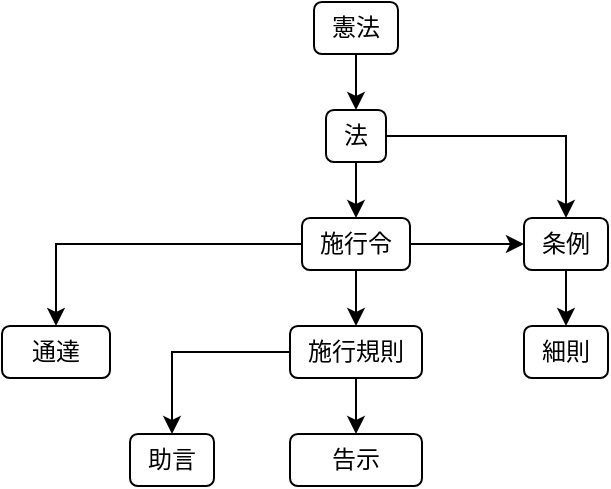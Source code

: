 <mxfile version="24.7.6">
  <diagram name="Page-1" id="knQFLreWpMhf7assTrFb">
    <mxGraphModel dx="1050" dy="522" grid="0" gridSize="10" guides="1" tooltips="1" connect="1" arrows="1" fold="1" page="0" pageScale="1" pageWidth="827" pageHeight="1169" math="0" shadow="0">
      <root>
        <mxCell id="0" />
        <mxCell id="1" parent="0" />
        <mxCell id="-KI1FM6zi9q6aWkxHTV0-3" value="" style="edgeStyle=orthogonalEdgeStyle;rounded=0;orthogonalLoop=1;jettySize=auto;html=1;" edge="1" parent="1" source="-KI1FM6zi9q6aWkxHTV0-1" target="-KI1FM6zi9q6aWkxHTV0-2">
          <mxGeometry relative="1" as="geometry" />
        </mxCell>
        <mxCell id="-KI1FM6zi9q6aWkxHTV0-1" value="憲法" style="rounded=1;whiteSpace=wrap;html=1;" vertex="1" parent="1">
          <mxGeometry x="271" y="259" width="42" height="26" as="geometry" />
        </mxCell>
        <mxCell id="-KI1FM6zi9q6aWkxHTV0-5" value="" style="edgeStyle=orthogonalEdgeStyle;rounded=0;orthogonalLoop=1;jettySize=auto;html=1;" edge="1" parent="1" source="-KI1FM6zi9q6aWkxHTV0-2" target="-KI1FM6zi9q6aWkxHTV0-4">
          <mxGeometry relative="1" as="geometry" />
        </mxCell>
        <mxCell id="-KI1FM6zi9q6aWkxHTV0-11" value="" style="edgeStyle=orthogonalEdgeStyle;rounded=0;orthogonalLoop=1;jettySize=auto;html=1;" edge="1" parent="1" source="-KI1FM6zi9q6aWkxHTV0-2" target="-KI1FM6zi9q6aWkxHTV0-10">
          <mxGeometry relative="1" as="geometry" />
        </mxCell>
        <mxCell id="-KI1FM6zi9q6aWkxHTV0-2" value="法" style="rounded=1;whiteSpace=wrap;html=1;" vertex="1" parent="1">
          <mxGeometry x="277" y="313" width="30" height="26" as="geometry" />
        </mxCell>
        <mxCell id="-KI1FM6zi9q6aWkxHTV0-7" value="" style="edgeStyle=orthogonalEdgeStyle;rounded=0;orthogonalLoop=1;jettySize=auto;html=1;" edge="1" parent="1" source="-KI1FM6zi9q6aWkxHTV0-4" target="-KI1FM6zi9q6aWkxHTV0-6">
          <mxGeometry relative="1" as="geometry" />
        </mxCell>
        <mxCell id="-KI1FM6zi9q6aWkxHTV0-12" style="edgeStyle=orthogonalEdgeStyle;rounded=0;orthogonalLoop=1;jettySize=auto;html=1;entryX=0;entryY=0.5;entryDx=0;entryDy=0;" edge="1" parent="1" source="-KI1FM6zi9q6aWkxHTV0-4" target="-KI1FM6zi9q6aWkxHTV0-10">
          <mxGeometry relative="1" as="geometry" />
        </mxCell>
        <mxCell id="-KI1FM6zi9q6aWkxHTV0-18" value="" style="edgeStyle=orthogonalEdgeStyle;rounded=0;orthogonalLoop=1;jettySize=auto;html=1;" edge="1" parent="1" source="-KI1FM6zi9q6aWkxHTV0-4" target="-KI1FM6zi9q6aWkxHTV0-17">
          <mxGeometry relative="1" as="geometry" />
        </mxCell>
        <mxCell id="-KI1FM6zi9q6aWkxHTV0-4" value="施行令" style="rounded=1;whiteSpace=wrap;html=1;" vertex="1" parent="1">
          <mxGeometry x="265" y="367" width="54" height="26" as="geometry" />
        </mxCell>
        <mxCell id="-KI1FM6zi9q6aWkxHTV0-9" value="" style="edgeStyle=orthogonalEdgeStyle;rounded=0;orthogonalLoop=1;jettySize=auto;html=1;" edge="1" parent="1" source="-KI1FM6zi9q6aWkxHTV0-6" target="-KI1FM6zi9q6aWkxHTV0-8">
          <mxGeometry relative="1" as="geometry" />
        </mxCell>
        <mxCell id="-KI1FM6zi9q6aWkxHTV0-21" value="" style="edgeStyle=orthogonalEdgeStyle;rounded=0;orthogonalLoop=1;jettySize=auto;html=1;" edge="1" parent="1" source="-KI1FM6zi9q6aWkxHTV0-6" target="-KI1FM6zi9q6aWkxHTV0-20">
          <mxGeometry relative="1" as="geometry" />
        </mxCell>
        <mxCell id="-KI1FM6zi9q6aWkxHTV0-6" value="施行規則" style="rounded=1;whiteSpace=wrap;html=1;" vertex="1" parent="1">
          <mxGeometry x="259" y="421" width="66" height="26" as="geometry" />
        </mxCell>
        <mxCell id="-KI1FM6zi9q6aWkxHTV0-8" value="告示" style="rounded=1;whiteSpace=wrap;html=1;" vertex="1" parent="1">
          <mxGeometry x="259" y="475" width="66" height="26" as="geometry" />
        </mxCell>
        <mxCell id="-KI1FM6zi9q6aWkxHTV0-14" value="" style="edgeStyle=orthogonalEdgeStyle;rounded=0;orthogonalLoop=1;jettySize=auto;html=1;" edge="1" parent="1" source="-KI1FM6zi9q6aWkxHTV0-10" target="-KI1FM6zi9q6aWkxHTV0-13">
          <mxGeometry relative="1" as="geometry" />
        </mxCell>
        <mxCell id="-KI1FM6zi9q6aWkxHTV0-10" value="条例" style="rounded=1;whiteSpace=wrap;html=1;" vertex="1" parent="1">
          <mxGeometry x="376" y="367" width="42" height="26" as="geometry" />
        </mxCell>
        <mxCell id="-KI1FM6zi9q6aWkxHTV0-13" value="細則" style="rounded=1;whiteSpace=wrap;html=1;" vertex="1" parent="1">
          <mxGeometry x="376" y="421" width="42" height="26" as="geometry" />
        </mxCell>
        <mxCell id="-KI1FM6zi9q6aWkxHTV0-17" value="通達" style="rounded=1;whiteSpace=wrap;html=1;" vertex="1" parent="1">
          <mxGeometry x="115" y="421" width="54" height="26" as="geometry" />
        </mxCell>
        <mxCell id="-KI1FM6zi9q6aWkxHTV0-20" value="助言" style="rounded=1;whiteSpace=wrap;html=1;" vertex="1" parent="1">
          <mxGeometry x="179" y="475" width="42" height="26" as="geometry" />
        </mxCell>
      </root>
    </mxGraphModel>
  </diagram>
</mxfile>
